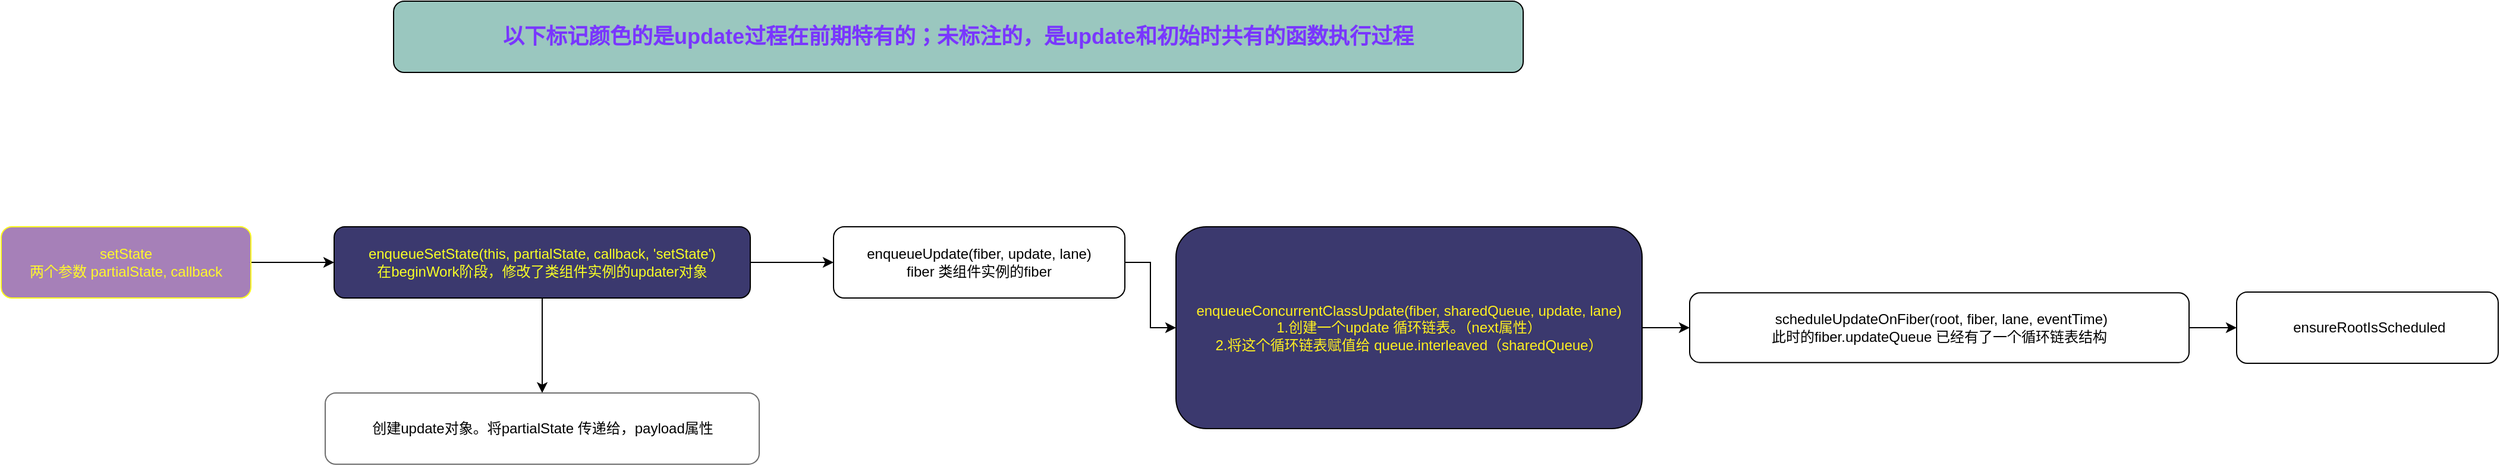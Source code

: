 <mxfile version="22.1.3" type="github">
  <diagram name="第 1 页" id="3YBVpO7ZpEj_d3O6oqKE">
    <mxGraphModel dx="1889" dy="1730" grid="1" gridSize="10" guides="1" tooltips="1" connect="1" arrows="1" fold="1" page="1" pageScale="1" pageWidth="827" pageHeight="1169" math="0" shadow="0">
      <root>
        <mxCell id="0" />
        <mxCell id="1" parent="0" />
        <mxCell id="BOhbTPmh6wwlVowSZ8-B-3" value="" style="edgeStyle=orthogonalEdgeStyle;rounded=0;orthogonalLoop=1;jettySize=auto;html=1;" edge="1" parent="1" source="BOhbTPmh6wwlVowSZ8-B-1" target="BOhbTPmh6wwlVowSZ8-B-2">
          <mxGeometry relative="1" as="geometry" />
        </mxCell>
        <mxCell id="BOhbTPmh6wwlVowSZ8-B-1" value="setState&lt;br&gt;两个参数&amp;nbsp;partialState, callback" style="rounded=1;whiteSpace=wrap;html=1;strokeColor=#FFFF1C;fillColor=#A680B8;fontColor=#FFF82B;" vertex="1" parent="1">
          <mxGeometry x="-240" y="100" width="210" height="60" as="geometry" />
        </mxCell>
        <mxCell id="BOhbTPmh6wwlVowSZ8-B-7" value="" style="edgeStyle=orthogonalEdgeStyle;rounded=0;orthogonalLoop=1;jettySize=auto;html=1;" edge="1" parent="1" source="BOhbTPmh6wwlVowSZ8-B-2" target="BOhbTPmh6wwlVowSZ8-B-6">
          <mxGeometry relative="1" as="geometry" />
        </mxCell>
        <mxCell id="BOhbTPmh6wwlVowSZ8-B-9" value="" style="edgeStyle=orthogonalEdgeStyle;rounded=0;orthogonalLoop=1;jettySize=auto;html=1;" edge="1" parent="1" source="BOhbTPmh6wwlVowSZ8-B-2" target="BOhbTPmh6wwlVowSZ8-B-8">
          <mxGeometry relative="1" as="geometry" />
        </mxCell>
        <mxCell id="BOhbTPmh6wwlVowSZ8-B-2" value="enqueueSetState(this, partialState, callback, &#39;setState&#39;)&lt;br&gt;在beginWork阶段，修改了类组件实例的updater对象" style="whiteSpace=wrap;html=1;rounded=1;fontColor=#F8FF26;strokeColor=#000000;fillColor=#3B396E;" vertex="1" parent="1">
          <mxGeometry x="40" y="100" width="350" height="60" as="geometry" />
        </mxCell>
        <mxCell id="BOhbTPmh6wwlVowSZ8-B-6" value="创建update对象。将partialState 传递给，payload属性" style="whiteSpace=wrap;html=1;rounded=1;strokeColor=#6E6E6E;" vertex="1" parent="1">
          <mxGeometry x="32.5" y="240" width="365" height="60" as="geometry" />
        </mxCell>
        <mxCell id="BOhbTPmh6wwlVowSZ8-B-11" value="" style="edgeStyle=orthogonalEdgeStyle;rounded=0;orthogonalLoop=1;jettySize=auto;html=1;" edge="1" parent="1" source="BOhbTPmh6wwlVowSZ8-B-8" target="BOhbTPmh6wwlVowSZ8-B-10">
          <mxGeometry relative="1" as="geometry" />
        </mxCell>
        <mxCell id="BOhbTPmh6wwlVowSZ8-B-8" value="enqueueUpdate(fiber, update, lane)&lt;br&gt;fiber 类组件实例的fiber" style="whiteSpace=wrap;html=1;rounded=1;" vertex="1" parent="1">
          <mxGeometry x="460" y="100" width="245" height="60" as="geometry" />
        </mxCell>
        <mxCell id="BOhbTPmh6wwlVowSZ8-B-16" style="edgeStyle=orthogonalEdgeStyle;rounded=0;orthogonalLoop=1;jettySize=auto;html=1;exitX=1;exitY=0.5;exitDx=0;exitDy=0;" edge="1" parent="1" source="BOhbTPmh6wwlVowSZ8-B-10" target="BOhbTPmh6wwlVowSZ8-B-14">
          <mxGeometry relative="1" as="geometry" />
        </mxCell>
        <mxCell id="BOhbTPmh6wwlVowSZ8-B-10" value="enqueueConcurrentClassUpdate(fiber, sharedQueue, update, lane)&lt;br&gt;1.创建一个update 循环链表。（next属性）&lt;br&gt;2.将这个循环链表赋值给&amp;nbsp;queue.interleaved（sharedQueue）" style="whiteSpace=wrap;html=1;rounded=1;strokeColor=#000000;fillColor=#3B396E;fontColor=#FFF021;" vertex="1" parent="1">
          <mxGeometry x="748" y="100" width="392" height="170" as="geometry" />
        </mxCell>
        <mxCell id="BOhbTPmh6wwlVowSZ8-B-18" value="" style="edgeStyle=orthogonalEdgeStyle;rounded=0;orthogonalLoop=1;jettySize=auto;html=1;" edge="1" parent="1" source="BOhbTPmh6wwlVowSZ8-B-14" target="BOhbTPmh6wwlVowSZ8-B-17">
          <mxGeometry relative="1" as="geometry" />
        </mxCell>
        <mxCell id="BOhbTPmh6wwlVowSZ8-B-14" value="&amp;nbsp;scheduleUpdateOnFiber(root, fiber, lane, eventTime)&lt;br&gt;此时的fiber.updateQueue 已经有了一个循环链表结构" style="whiteSpace=wrap;html=1;rounded=1;" vertex="1" parent="1">
          <mxGeometry x="1180" y="155.63" width="420" height="58.75" as="geometry" />
        </mxCell>
        <mxCell id="BOhbTPmh6wwlVowSZ8-B-17" value="&amp;nbsp;ensureRootIsScheduled" style="whiteSpace=wrap;html=1;rounded=1;" vertex="1" parent="1">
          <mxGeometry x="1640" y="155.01" width="220" height="60" as="geometry" />
        </mxCell>
        <mxCell id="BOhbTPmh6wwlVowSZ8-B-19" value="以下标记颜色的是update过程在前期特有的；未标注的，是update和初始时共有的函数执行过程" style="rounded=1;whiteSpace=wrap;html=1;fontColor=#7936FF;fillColor=#9AC7BF;fontSize=18;fontStyle=1" vertex="1" parent="1">
          <mxGeometry x="90" y="-90" width="950" height="60" as="geometry" />
        </mxCell>
      </root>
    </mxGraphModel>
  </diagram>
</mxfile>
